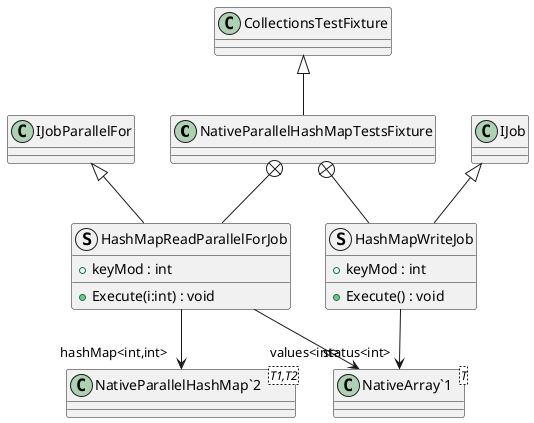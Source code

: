 @startuml
class NativeParallelHashMapTestsFixture {
}
struct HashMapWriteJob {
    + keyMod : int
    + Execute() : void
}
struct HashMapReadParallelForJob {
    + keyMod : int
    + Execute(i:int) : void
}
class "NativeArray`1"<T> {
}
class "NativeParallelHashMap`2"<T1,T2> {
}
CollectionsTestFixture <|-- NativeParallelHashMapTestsFixture
NativeParallelHashMapTestsFixture +-- HashMapWriteJob
IJob <|-- HashMapWriteJob
HashMapWriteJob --> "status<int>" "NativeArray`1"
NativeParallelHashMapTestsFixture +-- HashMapReadParallelForJob
IJobParallelFor <|-- HashMapReadParallelForJob
HashMapReadParallelForJob --> "hashMap<int,int>" "NativeParallelHashMap`2"
HashMapReadParallelForJob --> "values<int>" "NativeArray`1"
@enduml
